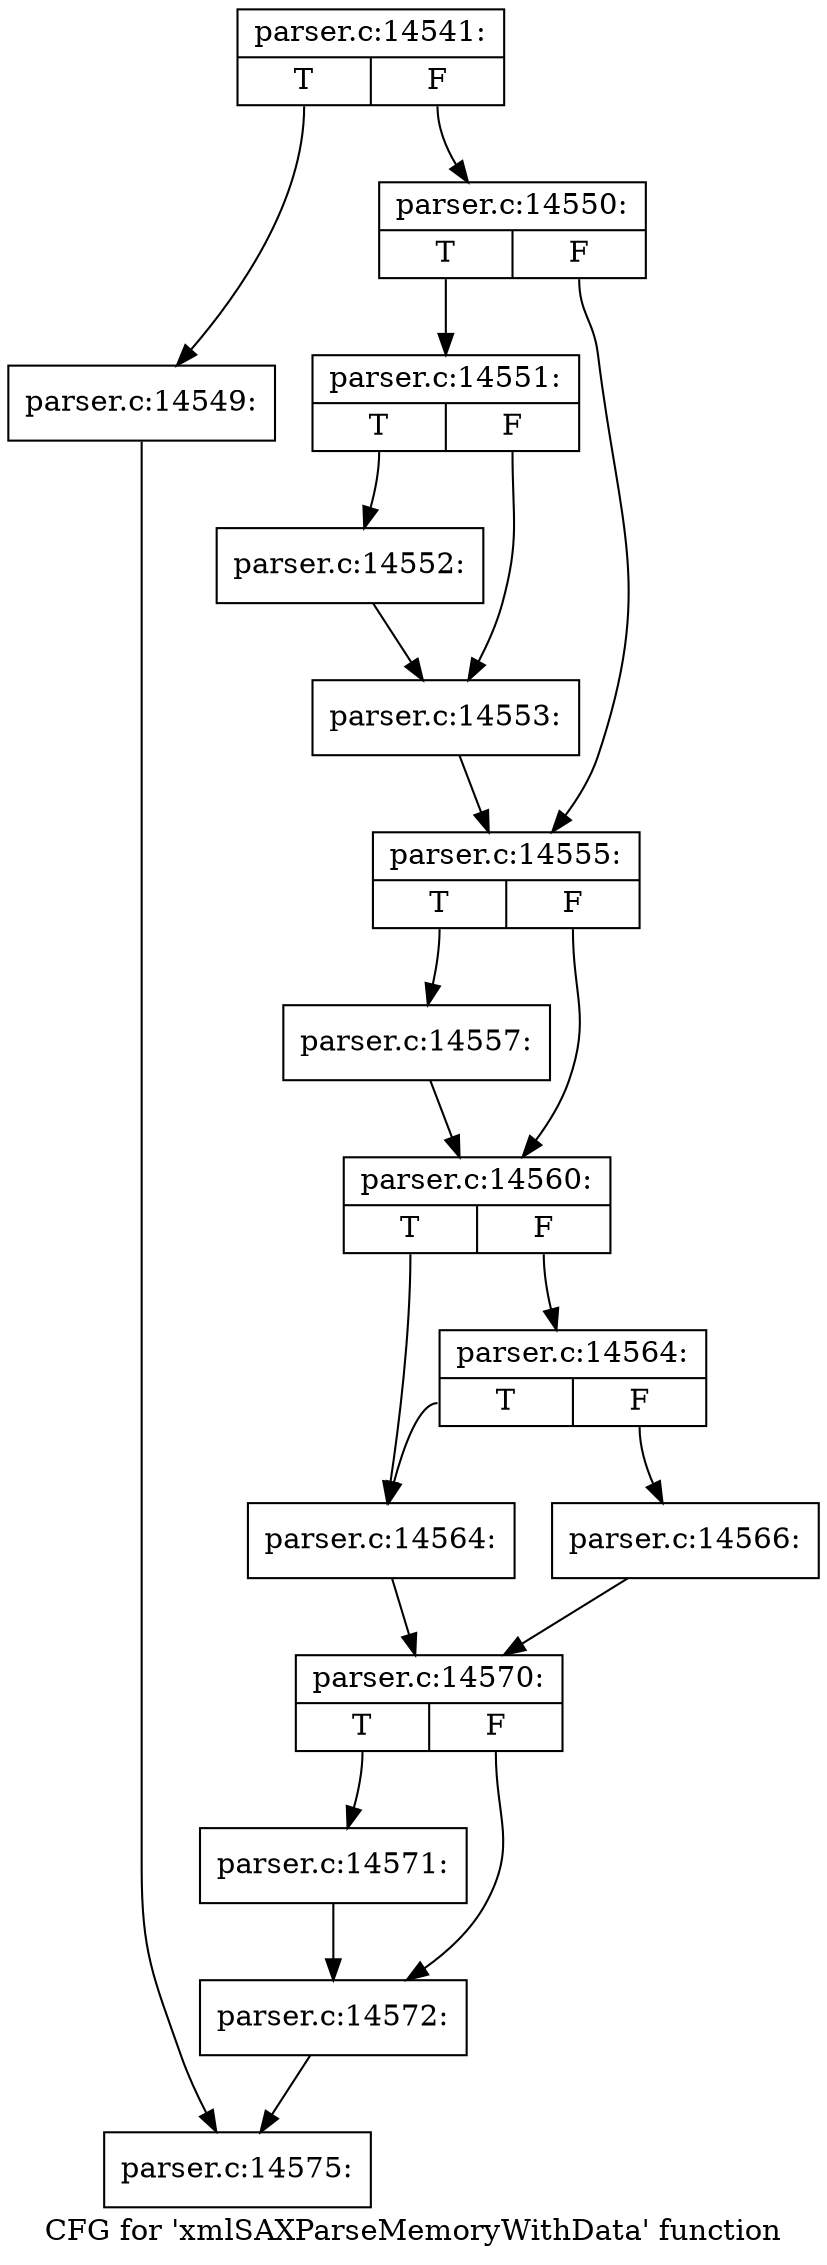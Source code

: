 digraph "CFG for 'xmlSAXParseMemoryWithData' function" {
	label="CFG for 'xmlSAXParseMemoryWithData' function";

	Node0x44712d0 [shape=record,label="{parser.c:14541:|{<s0>T|<s1>F}}"];
	Node0x44712d0:s0 -> Node0x447c0e0;
	Node0x44712d0:s1 -> Node0x447c130;
	Node0x447c0e0 [shape=record,label="{parser.c:14549:}"];
	Node0x447c0e0 -> Node0x447a790;
	Node0x447c130 [shape=record,label="{parser.c:14550:|{<s0>T|<s1>F}}"];
	Node0x447c130:s0 -> Node0x447c5c0;
	Node0x447c130:s1 -> Node0x447c610;
	Node0x447c5c0 [shape=record,label="{parser.c:14551:|{<s0>T|<s1>F}}"];
	Node0x447c5c0:s0 -> Node0x447c990;
	Node0x447c5c0:s1 -> Node0x447c9e0;
	Node0x447c990 [shape=record,label="{parser.c:14552:}"];
	Node0x447c990 -> Node0x447c9e0;
	Node0x447c9e0 [shape=record,label="{parser.c:14553:}"];
	Node0x447c9e0 -> Node0x447c610;
	Node0x447c610 [shape=record,label="{parser.c:14555:|{<s0>T|<s1>F}}"];
	Node0x447c610:s0 -> Node0x447d650;
	Node0x447c610:s1 -> Node0x447d6a0;
	Node0x447d650 [shape=record,label="{parser.c:14557:}"];
	Node0x447d650 -> Node0x447d6a0;
	Node0x447d6a0 [shape=record,label="{parser.c:14560:|{<s0>T|<s1>F}}"];
	Node0x447d6a0:s0 -> Node0x447e180;
	Node0x447d6a0:s1 -> Node0x447e270;
	Node0x447e270 [shape=record,label="{parser.c:14564:|{<s0>T|<s1>F}}"];
	Node0x447e270:s0 -> Node0x447e180;
	Node0x447e270:s1 -> Node0x447e220;
	Node0x447e180 [shape=record,label="{parser.c:14564:}"];
	Node0x447e180 -> Node0x447e1d0;
	Node0x447e220 [shape=record,label="{parser.c:14566:}"];
	Node0x447e220 -> Node0x447e1d0;
	Node0x447e1d0 [shape=record,label="{parser.c:14570:|{<s0>T|<s1>F}}"];
	Node0x447e1d0:s0 -> Node0x447f260;
	Node0x447e1d0:s1 -> Node0x447f2b0;
	Node0x447f260 [shape=record,label="{parser.c:14571:}"];
	Node0x447f260 -> Node0x447f2b0;
	Node0x447f2b0 [shape=record,label="{parser.c:14572:}"];
	Node0x447f2b0 -> Node0x447a790;
	Node0x447a790 [shape=record,label="{parser.c:14575:}"];
}
